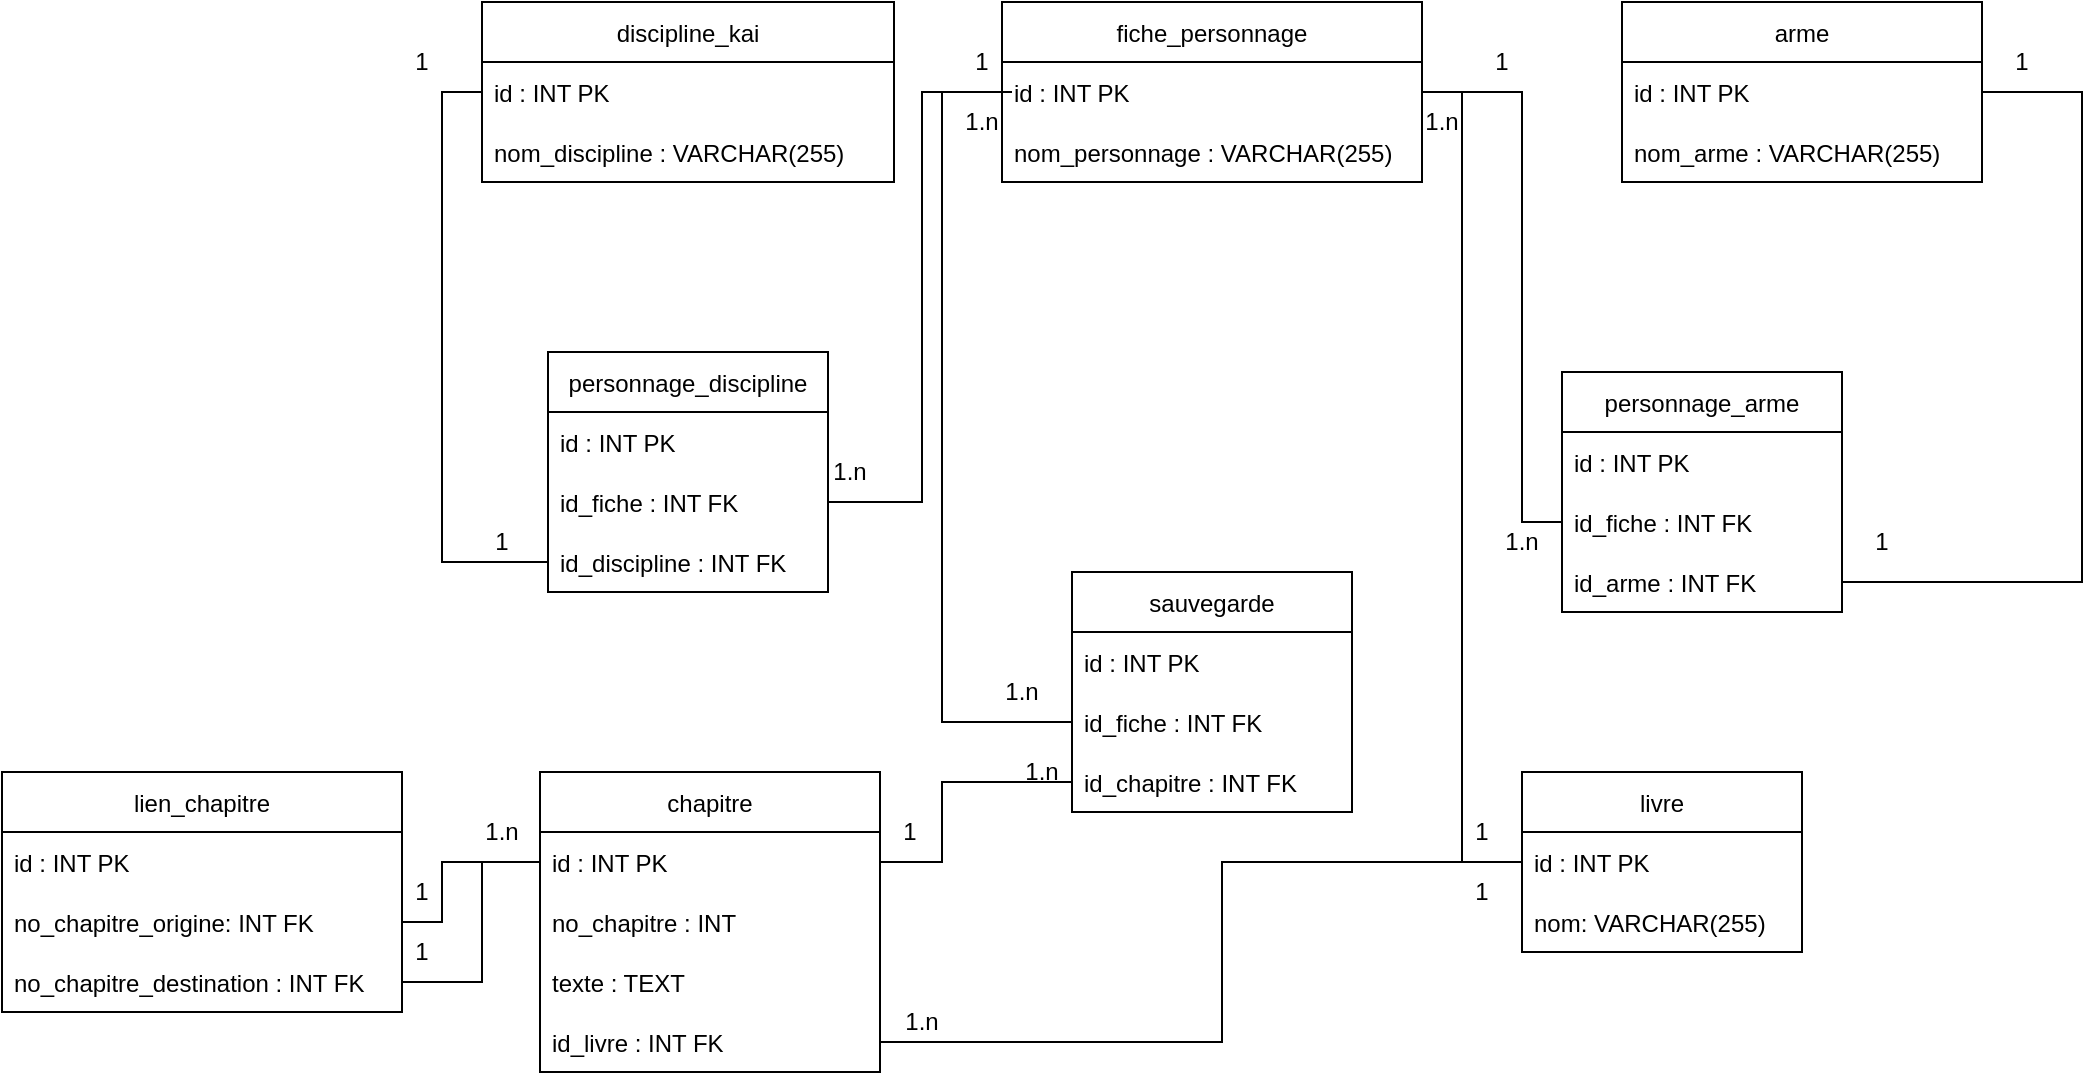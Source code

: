 <mxfile version="20.2.3" type="device"><diagram id="OLtap_vyWMXaFXPgek5_" name="Page-1"><mxGraphModel dx="1987" dy="721" grid="1" gridSize="10" guides="1" tooltips="1" connect="1" arrows="1" fold="1" page="1" pageScale="1" pageWidth="827" pageHeight="1169" math="0" shadow="0"><root><mxCell id="0"/><mxCell id="1" parent="0"/><mxCell id="CnDjH5xoXpe1HNYmuN0l-2" value="chapitre" style="swimlane;fontStyle=0;childLayout=stackLayout;horizontal=1;startSize=30;horizontalStack=0;resizeParent=1;resizeParentMax=0;resizeLast=0;collapsible=1;marginBottom=0;" parent="1" vertex="1"><mxGeometry x="259" y="450" width="170" height="150" as="geometry"/></mxCell><mxCell id="CnDjH5xoXpe1HNYmuN0l-3" value="id : INT PK" style="text;strokeColor=none;fillColor=none;align=left;verticalAlign=middle;spacingLeft=4;spacingRight=4;overflow=hidden;points=[[0,0.5],[1,0.5]];portConstraint=eastwest;rotatable=0;" parent="CnDjH5xoXpe1HNYmuN0l-2" vertex="1"><mxGeometry y="30" width="170" height="30" as="geometry"/></mxCell><mxCell id="CnDjH5xoXpe1HNYmuN0l-4" value="no_chapitre : INT " style="text;strokeColor=none;fillColor=none;align=left;verticalAlign=middle;spacingLeft=4;spacingRight=4;overflow=hidden;points=[[0,0.5],[1,0.5]];portConstraint=eastwest;rotatable=0;" parent="CnDjH5xoXpe1HNYmuN0l-2" vertex="1"><mxGeometry y="60" width="170" height="30" as="geometry"/></mxCell><mxCell id="CnDjH5xoXpe1HNYmuN0l-5" value="texte : TEXT" style="text;strokeColor=none;fillColor=none;align=left;verticalAlign=middle;spacingLeft=4;spacingRight=4;overflow=hidden;points=[[0,0.5],[1,0.5]];portConstraint=eastwest;rotatable=0;" parent="CnDjH5xoXpe1HNYmuN0l-2" vertex="1"><mxGeometry y="90" width="170" height="30" as="geometry"/></mxCell><mxCell id="CnDjH5xoXpe1HNYmuN0l-47" value="id_livre : INT FK" style="text;strokeColor=none;fillColor=none;align=left;verticalAlign=middle;spacingLeft=4;spacingRight=4;overflow=hidden;points=[[0,0.5],[1,0.5]];portConstraint=eastwest;rotatable=0;" parent="CnDjH5xoXpe1HNYmuN0l-2" vertex="1"><mxGeometry y="120" width="170" height="30" as="geometry"/></mxCell><mxCell id="CnDjH5xoXpe1HNYmuN0l-6" value="lien_chapitre" style="swimlane;fontStyle=0;childLayout=stackLayout;horizontal=1;startSize=30;horizontalStack=0;resizeParent=1;resizeParentMax=0;resizeLast=0;collapsible=1;marginBottom=0;" parent="1" vertex="1"><mxGeometry x="-10" y="450" width="200" height="120" as="geometry"/></mxCell><mxCell id="CnDjH5xoXpe1HNYmuN0l-7" value="id : INT PK" style="text;strokeColor=none;fillColor=none;align=left;verticalAlign=middle;spacingLeft=4;spacingRight=4;overflow=hidden;points=[[0,0.5],[1,0.5]];portConstraint=eastwest;rotatable=0;" parent="CnDjH5xoXpe1HNYmuN0l-6" vertex="1"><mxGeometry y="30" width="200" height="30" as="geometry"/></mxCell><mxCell id="CnDjH5xoXpe1HNYmuN0l-8" value="no_chapitre_origine: INT FK" style="text;strokeColor=none;fillColor=none;align=left;verticalAlign=middle;spacingLeft=4;spacingRight=4;overflow=hidden;points=[[0,0.5],[1,0.5]];portConstraint=eastwest;rotatable=0;" parent="CnDjH5xoXpe1HNYmuN0l-6" vertex="1"><mxGeometry y="60" width="200" height="30" as="geometry"/></mxCell><mxCell id="CnDjH5xoXpe1HNYmuN0l-9" value="no_chapitre_destination : INT FK" style="text;strokeColor=none;fillColor=none;align=left;verticalAlign=middle;spacingLeft=4;spacingRight=4;overflow=hidden;points=[[0,0.5],[1,0.5]];portConstraint=eastwest;rotatable=0;" parent="CnDjH5xoXpe1HNYmuN0l-6" vertex="1"><mxGeometry y="90" width="200" height="30" as="geometry"/></mxCell><mxCell id="CnDjH5xoXpe1HNYmuN0l-10" value="sauvegarde" style="swimlane;fontStyle=0;childLayout=stackLayout;horizontal=1;startSize=30;horizontalStack=0;resizeParent=1;resizeParentMax=0;resizeLast=0;collapsible=1;marginBottom=0;" parent="1" vertex="1"><mxGeometry x="525" y="350" width="140" height="120" as="geometry"/></mxCell><mxCell id="CnDjH5xoXpe1HNYmuN0l-11" value="id : INT PK" style="text;strokeColor=none;fillColor=none;align=left;verticalAlign=middle;spacingLeft=4;spacingRight=4;overflow=hidden;points=[[0,0.5],[1,0.5]];portConstraint=eastwest;rotatable=0;" parent="CnDjH5xoXpe1HNYmuN0l-10" vertex="1"><mxGeometry y="30" width="140" height="30" as="geometry"/></mxCell><mxCell id="CnDjH5xoXpe1HNYmuN0l-12" value="id_fiche : INT FK" style="text;strokeColor=none;fillColor=none;align=left;verticalAlign=middle;spacingLeft=4;spacingRight=4;overflow=hidden;points=[[0,0.5],[1,0.5]];portConstraint=eastwest;rotatable=0;" parent="CnDjH5xoXpe1HNYmuN0l-10" vertex="1"><mxGeometry y="60" width="140" height="30" as="geometry"/></mxCell><mxCell id="CnDjH5xoXpe1HNYmuN0l-13" value="id_chapitre : INT FK" style="text;strokeColor=none;fillColor=none;align=left;verticalAlign=middle;spacingLeft=4;spacingRight=4;overflow=hidden;points=[[0,0.5],[1,0.5]];portConstraint=eastwest;rotatable=0;" parent="CnDjH5xoXpe1HNYmuN0l-10" vertex="1"><mxGeometry y="90" width="140" height="30" as="geometry"/></mxCell><mxCell id="CnDjH5xoXpe1HNYmuN0l-15" value="fiche_personnage" style="swimlane;fontStyle=0;childLayout=stackLayout;horizontal=1;startSize=30;horizontalStack=0;resizeParent=1;resizeParentMax=0;resizeLast=0;collapsible=1;marginBottom=0;" parent="1" vertex="1"><mxGeometry x="490" y="65" width="210" height="90" as="geometry"/></mxCell><mxCell id="CnDjH5xoXpe1HNYmuN0l-16" value="id : INT PK" style="text;strokeColor=none;fillColor=none;align=left;verticalAlign=middle;spacingLeft=4;spacingRight=4;overflow=hidden;points=[[0,0.5],[1,0.5]];portConstraint=eastwest;rotatable=0;" parent="CnDjH5xoXpe1HNYmuN0l-15" vertex="1"><mxGeometry y="30" width="210" height="30" as="geometry"/></mxCell><mxCell id="CnDjH5xoXpe1HNYmuN0l-17" value="nom_personnage : VARCHAR(255)" style="text;strokeColor=none;fillColor=none;align=left;verticalAlign=middle;spacingLeft=4;spacingRight=4;overflow=hidden;points=[[0,0.5],[1,0.5]];portConstraint=eastwest;rotatable=0;" parent="CnDjH5xoXpe1HNYmuN0l-15" vertex="1"><mxGeometry y="60" width="210" height="30" as="geometry"/></mxCell><mxCell id="CnDjH5xoXpe1HNYmuN0l-19" value="discipline_kai" style="swimlane;fontStyle=0;childLayout=stackLayout;horizontal=1;startSize=30;horizontalStack=0;resizeParent=1;resizeParentMax=0;resizeLast=0;collapsible=1;marginBottom=0;" parent="1" vertex="1"><mxGeometry x="230" y="65" width="206" height="90" as="geometry"/></mxCell><mxCell id="CnDjH5xoXpe1HNYmuN0l-20" value="id : INT PK" style="text;strokeColor=none;fillColor=none;align=left;verticalAlign=middle;spacingLeft=4;spacingRight=4;overflow=hidden;points=[[0,0.5],[1,0.5]];portConstraint=eastwest;rotatable=0;" parent="CnDjH5xoXpe1HNYmuN0l-19" vertex="1"><mxGeometry y="30" width="206" height="30" as="geometry"/></mxCell><mxCell id="CnDjH5xoXpe1HNYmuN0l-21" value="nom_discipline : VARCHAR(255)" style="text;strokeColor=none;fillColor=none;align=left;verticalAlign=middle;spacingLeft=4;spacingRight=4;overflow=hidden;points=[[0,0.5],[1,0.5]];portConstraint=eastwest;rotatable=0;" parent="CnDjH5xoXpe1HNYmuN0l-19" vertex="1"><mxGeometry y="60" width="206" height="30" as="geometry"/></mxCell><mxCell id="CnDjH5xoXpe1HNYmuN0l-23" value="arme" style="swimlane;fontStyle=0;childLayout=stackLayout;horizontal=1;startSize=30;horizontalStack=0;resizeParent=1;resizeParentMax=0;resizeLast=0;collapsible=1;marginBottom=0;" parent="1" vertex="1"><mxGeometry x="800" y="65" width="180" height="90" as="geometry"/></mxCell><mxCell id="CnDjH5xoXpe1HNYmuN0l-24" value="id : INT PK" style="text;strokeColor=none;fillColor=none;align=left;verticalAlign=middle;spacingLeft=4;spacingRight=4;overflow=hidden;points=[[0,0.5],[1,0.5]];portConstraint=eastwest;rotatable=0;" parent="CnDjH5xoXpe1HNYmuN0l-23" vertex="1"><mxGeometry y="30" width="180" height="30" as="geometry"/></mxCell><mxCell id="CnDjH5xoXpe1HNYmuN0l-25" value="nom_arme : VARCHAR(255)" style="text;strokeColor=none;fillColor=none;align=left;verticalAlign=middle;spacingLeft=4;spacingRight=4;overflow=hidden;points=[[0,0.5],[1,0.5]];portConstraint=eastwest;rotatable=0;" parent="CnDjH5xoXpe1HNYmuN0l-23" vertex="1"><mxGeometry y="60" width="180" height="30" as="geometry"/></mxCell><mxCell id="CnDjH5xoXpe1HNYmuN0l-27" value="personnage_discipline" style="swimlane;fontStyle=0;childLayout=stackLayout;horizontal=1;startSize=30;horizontalStack=0;resizeParent=1;resizeParentMax=0;resizeLast=0;collapsible=1;marginBottom=0;" parent="1" vertex="1"><mxGeometry x="263" y="240" width="140" height="120" as="geometry"/></mxCell><mxCell id="CnDjH5xoXpe1HNYmuN0l-28" value="id : INT PK" style="text;strokeColor=none;fillColor=none;align=left;verticalAlign=middle;spacingLeft=4;spacingRight=4;overflow=hidden;points=[[0,0.5],[1,0.5]];portConstraint=eastwest;rotatable=0;" parent="CnDjH5xoXpe1HNYmuN0l-27" vertex="1"><mxGeometry y="30" width="140" height="30" as="geometry"/></mxCell><mxCell id="CnDjH5xoXpe1HNYmuN0l-29" value="id_fiche : INT FK" style="text;strokeColor=none;fillColor=none;align=left;verticalAlign=middle;spacingLeft=4;spacingRight=4;overflow=hidden;points=[[0,0.5],[1,0.5]];portConstraint=eastwest;rotatable=0;" parent="CnDjH5xoXpe1HNYmuN0l-27" vertex="1"><mxGeometry y="60" width="140" height="30" as="geometry"/></mxCell><mxCell id="CnDjH5xoXpe1HNYmuN0l-30" value="id_discipline : INT FK" style="text;strokeColor=none;fillColor=none;align=left;verticalAlign=middle;spacingLeft=4;spacingRight=4;overflow=hidden;points=[[0,0.5],[1,0.5]];portConstraint=eastwest;rotatable=0;" parent="CnDjH5xoXpe1HNYmuN0l-27" vertex="1"><mxGeometry y="90" width="140" height="30" as="geometry"/></mxCell><mxCell id="CnDjH5xoXpe1HNYmuN0l-31" value="personnage_arme" style="swimlane;fontStyle=0;childLayout=stackLayout;horizontal=1;startSize=30;horizontalStack=0;resizeParent=1;resizeParentMax=0;resizeLast=0;collapsible=1;marginBottom=0;" parent="1" vertex="1"><mxGeometry x="770" y="250" width="140" height="120" as="geometry"/></mxCell><mxCell id="CnDjH5xoXpe1HNYmuN0l-32" value="id : INT PK" style="text;strokeColor=none;fillColor=none;align=left;verticalAlign=middle;spacingLeft=4;spacingRight=4;overflow=hidden;points=[[0,0.5],[1,0.5]];portConstraint=eastwest;rotatable=0;" parent="CnDjH5xoXpe1HNYmuN0l-31" vertex="1"><mxGeometry y="30" width="140" height="30" as="geometry"/></mxCell><mxCell id="CnDjH5xoXpe1HNYmuN0l-33" value="id_fiche : INT FK" style="text;strokeColor=none;fillColor=none;align=left;verticalAlign=middle;spacingLeft=4;spacingRight=4;overflow=hidden;points=[[0,0.5],[1,0.5]];portConstraint=eastwest;rotatable=0;" parent="CnDjH5xoXpe1HNYmuN0l-31" vertex="1"><mxGeometry y="60" width="140" height="30" as="geometry"/></mxCell><mxCell id="CnDjH5xoXpe1HNYmuN0l-34" value="id_arme : INT FK" style="text;strokeColor=none;fillColor=none;align=left;verticalAlign=middle;spacingLeft=4;spacingRight=4;overflow=hidden;points=[[0,0.5],[1,0.5]];portConstraint=eastwest;rotatable=0;" parent="CnDjH5xoXpe1HNYmuN0l-31" vertex="1"><mxGeometry y="90" width="140" height="30" as="geometry"/></mxCell><mxCell id="CnDjH5xoXpe1HNYmuN0l-38" value="" style="endArrow=none;html=1;rounded=0;entryX=1;entryY=0.5;entryDx=0;entryDy=0;exitX=0;exitY=0.5;exitDx=0;exitDy=0;" parent="1" source="CnDjH5xoXpe1HNYmuN0l-33" target="CnDjH5xoXpe1HNYmuN0l-16" edge="1"><mxGeometry width="50" height="50" relative="1" as="geometry"><mxPoint x="420" y="360" as="sourcePoint"/><mxPoint x="700" y="170" as="targetPoint"/><Array as="points"><mxPoint x="750" y="325"/><mxPoint x="750" y="110"/></Array></mxGeometry></mxCell><mxCell id="CnDjH5xoXpe1HNYmuN0l-39" value="" style="endArrow=none;html=1;rounded=0;entryX=0;entryY=0.5;entryDx=0;entryDy=0;exitX=0;exitY=0.5;exitDx=0;exitDy=0;" parent="1" source="CnDjH5xoXpe1HNYmuN0l-20" target="CnDjH5xoXpe1HNYmuN0l-30" edge="1"><mxGeometry width="50" height="50" relative="1" as="geometry"><mxPoint x="420" y="360" as="sourcePoint"/><mxPoint x="470" y="310" as="targetPoint"/><Array as="points"><mxPoint x="210" y="110"/><mxPoint x="210" y="345"/></Array></mxGeometry></mxCell><mxCell id="CnDjH5xoXpe1HNYmuN0l-40" value="" style="endArrow=none;html=1;rounded=0;entryX=1;entryY=0.5;entryDx=0;entryDy=0;exitX=1;exitY=0.5;exitDx=0;exitDy=0;" parent="1" source="CnDjH5xoXpe1HNYmuN0l-34" target="CnDjH5xoXpe1HNYmuN0l-24" edge="1"><mxGeometry width="50" height="50" relative="1" as="geometry"><mxPoint x="420" y="360" as="sourcePoint"/><mxPoint x="470" y="310" as="targetPoint"/><Array as="points"><mxPoint x="1030" y="355"/><mxPoint x="1030" y="110"/></Array></mxGeometry></mxCell><mxCell id="CnDjH5xoXpe1HNYmuN0l-41" value="" style="endArrow=none;html=1;rounded=0;entryX=0;entryY=0.5;entryDx=0;entryDy=0;exitX=0;exitY=0.5;exitDx=0;exitDy=0;" parent="1" source="CnDjH5xoXpe1HNYmuN0l-12" target="CnDjH5xoXpe1HNYmuN0l-16" edge="1"><mxGeometry width="50" height="50" relative="1" as="geometry"><mxPoint x="420" y="360" as="sourcePoint"/><mxPoint x="470" y="310" as="targetPoint"/><Array as="points"><mxPoint x="460" y="425"/><mxPoint x="460" y="110"/></Array></mxGeometry></mxCell><mxCell id="CnDjH5xoXpe1HNYmuN0l-42" value="" style="endArrow=none;html=1;rounded=0;exitX=1;exitY=0.5;exitDx=0;exitDy=0;entryX=0;entryY=0.5;entryDx=0;entryDy=0;" parent="1" source="CnDjH5xoXpe1HNYmuN0l-3" target="CnDjH5xoXpe1HNYmuN0l-13" edge="1"><mxGeometry width="50" height="50" relative="1" as="geometry"><mxPoint x="420" y="310" as="sourcePoint"/><mxPoint x="470" y="260" as="targetPoint"/><Array as="points"><mxPoint x="460" y="495"/><mxPoint x="460" y="455"/></Array></mxGeometry></mxCell><mxCell id="CnDjH5xoXpe1HNYmuN0l-43" value="livre" style="swimlane;fontStyle=0;childLayout=stackLayout;horizontal=1;startSize=30;horizontalStack=0;resizeParent=1;resizeParentMax=0;resizeLast=0;collapsible=1;marginBottom=0;" parent="1" vertex="1"><mxGeometry x="750" y="450" width="140" height="90" as="geometry"/></mxCell><mxCell id="CnDjH5xoXpe1HNYmuN0l-44" value="id : INT PK" style="text;strokeColor=none;fillColor=none;align=left;verticalAlign=middle;spacingLeft=4;spacingRight=4;overflow=hidden;points=[[0,0.5],[1,0.5]];portConstraint=eastwest;rotatable=0;" parent="CnDjH5xoXpe1HNYmuN0l-43" vertex="1"><mxGeometry y="30" width="140" height="30" as="geometry"/></mxCell><mxCell id="ugVoGUpymvEzpzD0l7Dt-5" value="nom: VARCHAR(255)" style="text;strokeColor=none;fillColor=none;align=left;verticalAlign=middle;spacingLeft=4;spacingRight=4;overflow=hidden;points=[[0,0.5],[1,0.5]];portConstraint=eastwest;rotatable=0;" vertex="1" parent="CnDjH5xoXpe1HNYmuN0l-43"><mxGeometry y="60" width="140" height="30" as="geometry"/></mxCell><mxCell id="CnDjH5xoXpe1HNYmuN0l-48" value="" style="endArrow=none;html=1;rounded=0;exitX=1;exitY=0.5;exitDx=0;exitDy=0;entryX=0;entryY=0.5;entryDx=0;entryDy=0;" parent="1" source="CnDjH5xoXpe1HNYmuN0l-47" target="CnDjH5xoXpe1HNYmuN0l-44" edge="1"><mxGeometry width="50" height="50" relative="1" as="geometry"><mxPoint x="430" y="320" as="sourcePoint"/><mxPoint x="760" y="495" as="targetPoint"/><Array as="points"><mxPoint x="600" y="585"/><mxPoint x="600" y="495"/></Array></mxGeometry></mxCell><mxCell id="CnDjH5xoXpe1HNYmuN0l-50" value="" style="endArrow=none;html=1;rounded=0;exitX=0;exitY=0.5;exitDx=0;exitDy=0;" parent="1" source="CnDjH5xoXpe1HNYmuN0l-44" edge="1"><mxGeometry width="50" height="50" relative="1" as="geometry"><mxPoint x="730" y="520" as="sourcePoint"/><mxPoint x="720" y="110" as="targetPoint"/><Array as="points"><mxPoint x="720" y="495"/><mxPoint x="720" y="230"/></Array></mxGeometry></mxCell><mxCell id="CnDjH5xoXpe1HNYmuN0l-52" value="" style="endArrow=none;html=1;rounded=0;exitX=1;exitY=0.5;exitDx=0;exitDy=0;entryX=0;entryY=0.5;entryDx=0;entryDy=0;" parent="1" source="CnDjH5xoXpe1HNYmuN0l-8" target="CnDjH5xoXpe1HNYmuN0l-3" edge="1"><mxGeometry width="50" height="50" relative="1" as="geometry"><mxPoint x="430" y="420" as="sourcePoint"/><mxPoint x="480" y="370" as="targetPoint"/><Array as="points"><mxPoint x="210" y="525"/><mxPoint x="210" y="495"/></Array></mxGeometry></mxCell><mxCell id="CnDjH5xoXpe1HNYmuN0l-53" value="" style="endArrow=none;html=1;rounded=0;exitX=1;exitY=0.5;exitDx=0;exitDy=0;entryX=0;entryY=0.5;entryDx=0;entryDy=0;" parent="1" source="CnDjH5xoXpe1HNYmuN0l-9" target="CnDjH5xoXpe1HNYmuN0l-3" edge="1"><mxGeometry width="50" height="50" relative="1" as="geometry"><mxPoint x="430" y="420" as="sourcePoint"/><mxPoint x="480" y="370" as="targetPoint"/><Array as="points"><mxPoint x="230" y="555"/><mxPoint x="230" y="495"/></Array></mxGeometry></mxCell><mxCell id="CnDjH5xoXpe1HNYmuN0l-54" value="1.n" style="text;html=1;strokeColor=none;fillColor=none;align=center;verticalAlign=middle;whiteSpace=wrap;rounded=0;" parent="1" vertex="1"><mxGeometry x="470" y="395" width="60" height="30" as="geometry"/></mxCell><mxCell id="CnDjH5xoXpe1HNYmuN0l-55" value="1" style="text;html=1;strokeColor=none;fillColor=none;align=center;verticalAlign=middle;whiteSpace=wrap;rounded=0;" parent="1" vertex="1"><mxGeometry x="450" y="80" width="60" height="30" as="geometry"/></mxCell><mxCell id="CnDjH5xoXpe1HNYmuN0l-59" value="1" style="text;html=1;strokeColor=none;fillColor=none;align=center;verticalAlign=middle;whiteSpace=wrap;rounded=0;" parent="1" vertex="1"><mxGeometry x="170" y="80" width="60" height="30" as="geometry"/></mxCell><mxCell id="CnDjH5xoXpe1HNYmuN0l-60" value="1" style="text;html=1;strokeColor=none;fillColor=none;align=center;verticalAlign=middle;whiteSpace=wrap;rounded=0;" parent="1" vertex="1"><mxGeometry x="210" y="320" width="60" height="30" as="geometry"/></mxCell><mxCell id="CnDjH5xoXpe1HNYmuN0l-61" value="1.n" style="text;html=1;strokeColor=none;fillColor=none;align=center;verticalAlign=middle;whiteSpace=wrap;rounded=0;" parent="1" vertex="1"><mxGeometry x="384" y="285" width="60" height="30" as="geometry"/></mxCell><mxCell id="CnDjH5xoXpe1HNYmuN0l-62" value="1.n" style="text;html=1;strokeColor=none;fillColor=none;align=center;verticalAlign=middle;whiteSpace=wrap;rounded=0;" parent="1" vertex="1"><mxGeometry x="450" y="110" width="60" height="30" as="geometry"/></mxCell><mxCell id="CnDjH5xoXpe1HNYmuN0l-66" value="1" style="text;html=1;strokeColor=none;fillColor=none;align=center;verticalAlign=middle;whiteSpace=wrap;rounded=0;" parent="1" vertex="1"><mxGeometry x="970" y="80" width="60" height="30" as="geometry"/></mxCell><mxCell id="CnDjH5xoXpe1HNYmuN0l-67" value="1" style="text;html=1;strokeColor=none;fillColor=none;align=center;verticalAlign=middle;whiteSpace=wrap;rounded=0;" parent="1" vertex="1"><mxGeometry x="900" y="320" width="60" height="30" as="geometry"/></mxCell><mxCell id="CnDjH5xoXpe1HNYmuN0l-69" value="1" style="text;html=1;strokeColor=none;fillColor=none;align=center;verticalAlign=middle;whiteSpace=wrap;rounded=0;" parent="1" vertex="1"><mxGeometry x="710" y="80" width="60" height="30" as="geometry"/></mxCell><mxCell id="CnDjH5xoXpe1HNYmuN0l-70" value="1.n" style="text;html=1;strokeColor=none;fillColor=none;align=center;verticalAlign=middle;whiteSpace=wrap;rounded=0;" parent="1" vertex="1"><mxGeometry x="720" y="320" width="60" height="30" as="geometry"/></mxCell><mxCell id="CnDjH5xoXpe1HNYmuN0l-71" value="1.n" style="text;html=1;strokeColor=none;fillColor=none;align=center;verticalAlign=middle;whiteSpace=wrap;rounded=0;" parent="1" vertex="1"><mxGeometry x="680" y="110" width="60" height="30" as="geometry"/></mxCell><mxCell id="CnDjH5xoXpe1HNYmuN0l-73" value="1" style="text;html=1;strokeColor=none;fillColor=none;align=center;verticalAlign=middle;whiteSpace=wrap;rounded=0;" parent="1" vertex="1"><mxGeometry x="700" y="465" width="60" height="30" as="geometry"/></mxCell><mxCell id="CnDjH5xoXpe1HNYmuN0l-74" value="1" style="text;html=1;strokeColor=none;fillColor=none;align=center;verticalAlign=middle;whiteSpace=wrap;rounded=0;" parent="1" vertex="1"><mxGeometry x="700" y="495" width="60" height="30" as="geometry"/></mxCell><mxCell id="CnDjH5xoXpe1HNYmuN0l-75" value="1.n" style="text;html=1;strokeColor=none;fillColor=none;align=center;verticalAlign=middle;whiteSpace=wrap;rounded=0;" parent="1" vertex="1"><mxGeometry x="210" y="465" width="60" height="30" as="geometry"/></mxCell><mxCell id="CnDjH5xoXpe1HNYmuN0l-76" value="1" style="text;html=1;strokeColor=none;fillColor=none;align=center;verticalAlign=middle;whiteSpace=wrap;rounded=0;" parent="1" vertex="1"><mxGeometry x="170" y="495" width="60" height="30" as="geometry"/></mxCell><mxCell id="CnDjH5xoXpe1HNYmuN0l-78" value="1" style="text;html=1;strokeColor=none;fillColor=none;align=center;verticalAlign=middle;whiteSpace=wrap;rounded=0;" parent="1" vertex="1"><mxGeometry x="170" y="525" width="60" height="30" as="geometry"/></mxCell><mxCell id="ugVoGUpymvEzpzD0l7Dt-1" value="1" style="text;html=1;strokeColor=none;fillColor=none;align=center;verticalAlign=middle;whiteSpace=wrap;rounded=0;" vertex="1" parent="1"><mxGeometry x="414" y="465" width="60" height="30" as="geometry"/></mxCell><mxCell id="ugVoGUpymvEzpzD0l7Dt-2" value="1.n" style="text;html=1;strokeColor=none;fillColor=none;align=center;verticalAlign=middle;whiteSpace=wrap;rounded=0;" vertex="1" parent="1"><mxGeometry x="480" y="435" width="60" height="30" as="geometry"/></mxCell><mxCell id="ugVoGUpymvEzpzD0l7Dt-3" value="1.n" style="text;html=1;strokeColor=none;fillColor=none;align=center;verticalAlign=middle;whiteSpace=wrap;rounded=0;" vertex="1" parent="1"><mxGeometry x="420" y="560" width="60" height="30" as="geometry"/></mxCell><mxCell id="ugVoGUpymvEzpzD0l7Dt-4" value="" style="endArrow=none;html=1;rounded=0;exitX=1;exitY=0.5;exitDx=0;exitDy=0;entryX=0.75;entryY=1;entryDx=0;entryDy=0;" edge="1" parent="1" source="CnDjH5xoXpe1HNYmuN0l-29" target="CnDjH5xoXpe1HNYmuN0l-55"><mxGeometry width="50" height="50" relative="1" as="geometry"><mxPoint x="520" y="350" as="sourcePoint"/><mxPoint x="460" y="315" as="targetPoint"/><Array as="points"><mxPoint x="450" y="315"/><mxPoint x="450" y="110"/></Array></mxGeometry></mxCell></root></mxGraphModel></diagram></mxfile>
